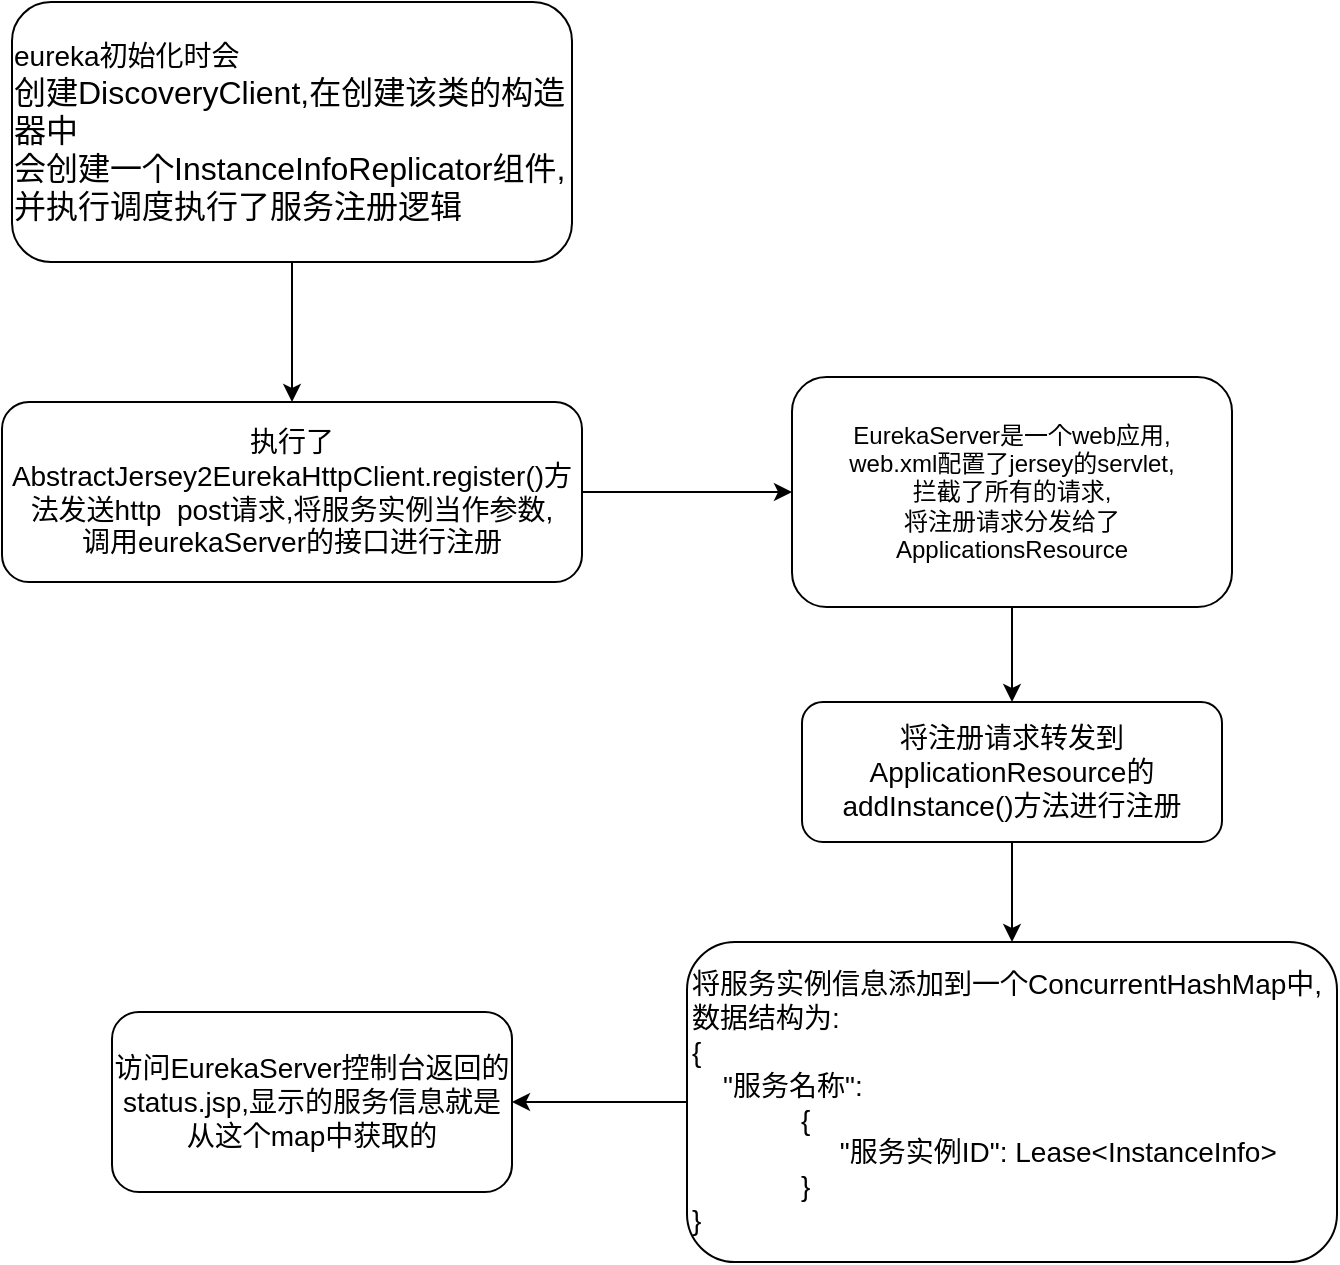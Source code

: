 <mxfile version="14.4.4" type="github">
  <diagram id="hegO4IqtvXSWZAgsIqix" name="Page-1">
    <mxGraphModel dx="1067" dy="486" grid="1" gridSize="10" guides="1" tooltips="1" connect="1" arrows="1" fold="1" page="1" pageScale="1" pageWidth="827" pageHeight="1169" math="0" shadow="0">
      <root>
        <mxCell id="0" />
        <mxCell id="1" parent="0" />
        <mxCell id="FxieASqsNzJypy_QcxCy-3" style="edgeStyle=orthogonalEdgeStyle;rounded=0;orthogonalLoop=1;jettySize=auto;html=1;" edge="1" parent="1" source="FxieASqsNzJypy_QcxCy-1" target="FxieASqsNzJypy_QcxCy-2">
          <mxGeometry relative="1" as="geometry" />
        </mxCell>
        <mxCell id="FxieASqsNzJypy_QcxCy-1" value="&lt;div style=&quot;text-align: left&quot;&gt;&lt;span&gt;&lt;font style=&quot;font-size: 14px&quot;&gt;eureka初始化时会&lt;/font&gt;&lt;/span&gt;&lt;/div&gt;&lt;div style=&quot;text-align: left&quot;&gt;&lt;span&gt;&lt;font size=&quot;3&quot;&gt;创建DiscoveryClient,在创建该类的构造器中&lt;/font&gt;&lt;/span&gt;&lt;/div&gt;&lt;div style=&quot;text-align: left&quot;&gt;&lt;span&gt;&lt;font size=&quot;3&quot;&gt;会创建一个InstanceInfoReplicator组件,&lt;/font&gt;&lt;/span&gt;&lt;/div&gt;&lt;div style=&quot;text-align: left&quot;&gt;&lt;span&gt;&lt;font size=&quot;3&quot;&gt;并执行调度执行了服务注册逻辑&lt;/font&gt;&lt;/span&gt;&lt;/div&gt;" style="rounded=1;whiteSpace=wrap;html=1;" vertex="1" parent="1">
          <mxGeometry x="140" y="70" width="280" height="130" as="geometry" />
        </mxCell>
        <mxCell id="FxieASqsNzJypy_QcxCy-5" style="edgeStyle=orthogonalEdgeStyle;rounded=0;orthogonalLoop=1;jettySize=auto;html=1;" edge="1" parent="1" source="FxieASqsNzJypy_QcxCy-2" target="FxieASqsNzJypy_QcxCy-4">
          <mxGeometry relative="1" as="geometry" />
        </mxCell>
        <mxCell id="FxieASqsNzJypy_QcxCy-2" value="&lt;font style=&quot;font-size: 14px&quot;&gt;执行了AbstractJersey2EurekaHttpClient.register()方法发送http&amp;nbsp; post请求,将服务实例当作参数,&lt;br&gt;调用eurekaServer的接口进行注册&lt;/font&gt;" style="rounded=1;whiteSpace=wrap;html=1;" vertex="1" parent="1">
          <mxGeometry x="135" y="270" width="290" height="90" as="geometry" />
        </mxCell>
        <mxCell id="FxieASqsNzJypy_QcxCy-7" style="edgeStyle=orthogonalEdgeStyle;rounded=0;orthogonalLoop=1;jettySize=auto;html=1;entryX=0.5;entryY=0;entryDx=0;entryDy=0;" edge="1" parent="1" source="FxieASqsNzJypy_QcxCy-4" target="FxieASqsNzJypy_QcxCy-6">
          <mxGeometry relative="1" as="geometry" />
        </mxCell>
        <mxCell id="FxieASqsNzJypy_QcxCy-4" value="EurekaServer是一个web应用,&lt;br&gt;web.xml配置了jersey的servlet,&lt;br&gt;拦截了所有的请求,&lt;br&gt;将注册请求分发给了ApplicationsResource" style="rounded=1;whiteSpace=wrap;html=1;" vertex="1" parent="1">
          <mxGeometry x="530" y="257.5" width="220" height="115" as="geometry" />
        </mxCell>
        <mxCell id="FxieASqsNzJypy_QcxCy-9" style="edgeStyle=orthogonalEdgeStyle;rounded=0;orthogonalLoop=1;jettySize=auto;html=1;" edge="1" parent="1" source="FxieASqsNzJypy_QcxCy-6" target="FxieASqsNzJypy_QcxCy-8">
          <mxGeometry relative="1" as="geometry" />
        </mxCell>
        <mxCell id="FxieASqsNzJypy_QcxCy-6" value="&lt;font style=&quot;font-size: 14px&quot;&gt;将注册请求转发到ApplicationResource的addInstance()方法进行注册&lt;/font&gt;" style="rounded=1;whiteSpace=wrap;html=1;" vertex="1" parent="1">
          <mxGeometry x="535" y="420" width="210" height="70" as="geometry" />
        </mxCell>
        <mxCell id="FxieASqsNzJypy_QcxCy-11" style="edgeStyle=orthogonalEdgeStyle;rounded=0;orthogonalLoop=1;jettySize=auto;html=1;entryX=1;entryY=0.5;entryDx=0;entryDy=0;" edge="1" parent="1" source="FxieASqsNzJypy_QcxCy-8" target="FxieASqsNzJypy_QcxCy-10">
          <mxGeometry relative="1" as="geometry" />
        </mxCell>
        <mxCell id="FxieASqsNzJypy_QcxCy-8" value="&lt;font style=&quot;font-size: 14px&quot;&gt;将服务实例信息添加到一个ConcurrentHashMap中,&lt;br&gt;数据结构为:&lt;br&gt;{&lt;br&gt;&amp;nbsp; &amp;nbsp; &quot;服务名称&quot;:&lt;br&gt;&amp;nbsp; &amp;nbsp; &amp;nbsp; &amp;nbsp; &amp;nbsp; &amp;nbsp; &amp;nbsp; {&lt;br&gt;&amp;nbsp; &amp;nbsp; &amp;nbsp; &amp;nbsp; &amp;nbsp; &amp;nbsp; &amp;nbsp; &amp;nbsp; &amp;nbsp; &amp;nbsp;&quot;服务实例ID&quot;: Lease&amp;lt;InstanceInfo&amp;gt;&lt;br&gt;&amp;nbsp; &amp;nbsp; &amp;nbsp; &amp;nbsp; &amp;nbsp; &amp;nbsp; &amp;nbsp; }&lt;br&gt;}&lt;/font&gt;" style="rounded=1;whiteSpace=wrap;html=1;align=left;" vertex="1" parent="1">
          <mxGeometry x="477.5" y="540" width="325" height="160" as="geometry" />
        </mxCell>
        <mxCell id="FxieASqsNzJypy_QcxCy-10" value="&lt;font style=&quot;font-size: 14px&quot;&gt;访问EurekaServer控制台返回的status.jsp,显示的服务信息就是从这个map中获取的&lt;/font&gt;" style="rounded=1;whiteSpace=wrap;html=1;" vertex="1" parent="1">
          <mxGeometry x="190" y="575" width="200" height="90" as="geometry" />
        </mxCell>
      </root>
    </mxGraphModel>
  </diagram>
</mxfile>
